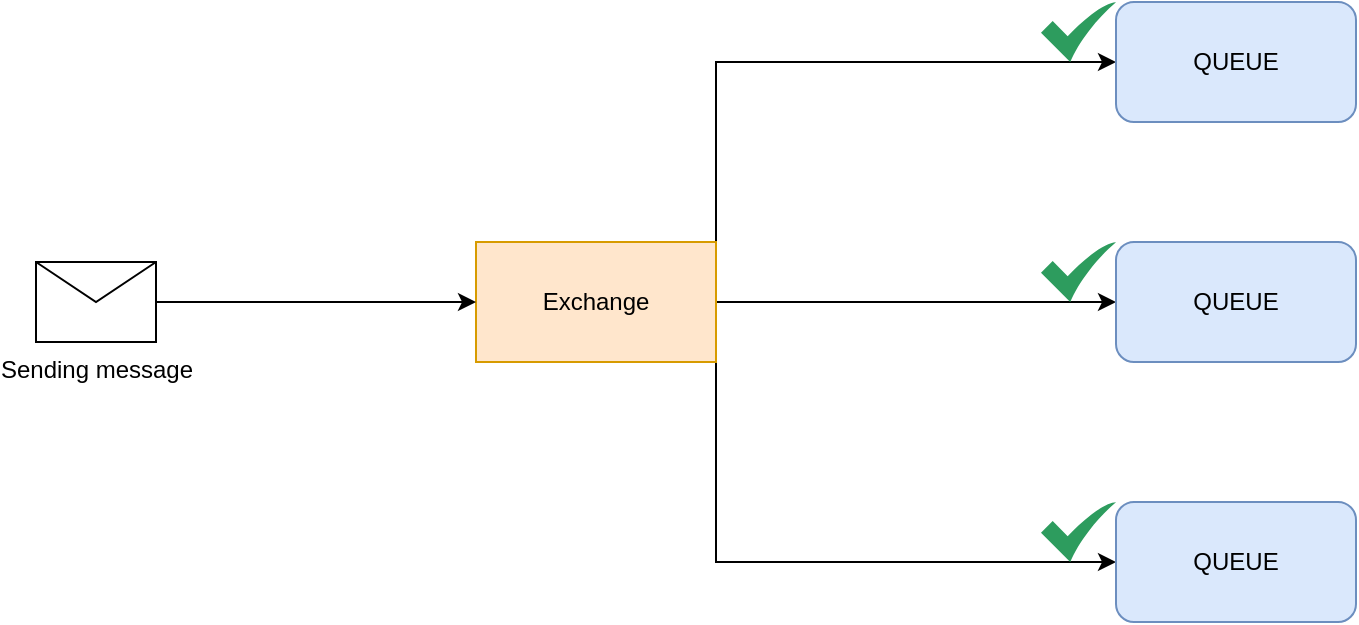 <mxfile version="24.7.7">
  <diagram name="Página-1" id="YxG6aqFPAaeFV0GtLodd">
    <mxGraphModel dx="1434" dy="752" grid="1" gridSize="10" guides="1" tooltips="1" connect="1" arrows="1" fold="1" page="1" pageScale="1" pageWidth="827" pageHeight="1169" math="0" shadow="0">
      <root>
        <mxCell id="0" />
        <mxCell id="1" parent="0" />
        <mxCell id="b8rluCNeTwZe7lozpSry-134" style="edgeStyle=orthogonalEdgeStyle;rounded=0;orthogonalLoop=1;jettySize=auto;html=1;exitX=1;exitY=0;exitDx=0;exitDy=0;entryX=0;entryY=0.5;entryDx=0;entryDy=0;" edge="1" parent="1" source="b8rluCNeTwZe7lozpSry-130" target="b8rluCNeTwZe7lozpSry-131">
          <mxGeometry relative="1" as="geometry" />
        </mxCell>
        <mxCell id="b8rluCNeTwZe7lozpSry-135" style="edgeStyle=orthogonalEdgeStyle;rounded=0;orthogonalLoop=1;jettySize=auto;html=1;exitX=1;exitY=0.5;exitDx=0;exitDy=0;entryX=0;entryY=0.5;entryDx=0;entryDy=0;" edge="1" parent="1" source="b8rluCNeTwZe7lozpSry-130" target="b8rluCNeTwZe7lozpSry-132">
          <mxGeometry relative="1" as="geometry" />
        </mxCell>
        <mxCell id="b8rluCNeTwZe7lozpSry-136" style="edgeStyle=orthogonalEdgeStyle;rounded=0;orthogonalLoop=1;jettySize=auto;html=1;exitX=1;exitY=1;exitDx=0;exitDy=0;entryX=0;entryY=0.5;entryDx=0;entryDy=0;" edge="1" parent="1" source="b8rluCNeTwZe7lozpSry-130" target="b8rluCNeTwZe7lozpSry-133">
          <mxGeometry relative="1" as="geometry">
            <Array as="points">
              <mxPoint x="370" y="530" />
            </Array>
          </mxGeometry>
        </mxCell>
        <mxCell id="b8rluCNeTwZe7lozpSry-130" value="Exchange" style="rounded=0;whiteSpace=wrap;html=1;fillColor=#ffe6cc;strokeColor=#d79b00;" vertex="1" parent="1">
          <mxGeometry x="250" y="370" width="120" height="60" as="geometry" />
        </mxCell>
        <mxCell id="b8rluCNeTwZe7lozpSry-131" value="QUEUE" style="rounded=1;whiteSpace=wrap;html=1;fillColor=#dae8fc;strokeColor=#6c8ebf;" vertex="1" parent="1">
          <mxGeometry x="570" y="250" width="120" height="60" as="geometry" />
        </mxCell>
        <mxCell id="b8rluCNeTwZe7lozpSry-132" value="QUEUE" style="rounded=1;whiteSpace=wrap;html=1;fillColor=#dae8fc;strokeColor=#6c8ebf;" vertex="1" parent="1">
          <mxGeometry x="570" y="370" width="120" height="60" as="geometry" />
        </mxCell>
        <mxCell id="b8rluCNeTwZe7lozpSry-133" value="QUEUE" style="rounded=1;whiteSpace=wrap;html=1;fillColor=#dae8fc;strokeColor=#6c8ebf;" vertex="1" parent="1">
          <mxGeometry x="570" y="500" width="120" height="60" as="geometry" />
        </mxCell>
        <mxCell id="b8rluCNeTwZe7lozpSry-141" value="" style="sketch=0;html=1;aspect=fixed;strokeColor=none;shadow=0;align=center;fillColor=#2D9C5E;verticalAlign=top;labelPosition=center;verticalLabelPosition=bottom;shape=mxgraph.gcp2.check" vertex="1" parent="1">
          <mxGeometry x="532.5" y="250" width="37.5" height="30" as="geometry" />
        </mxCell>
        <mxCell id="b8rluCNeTwZe7lozpSry-144" value="" style="sketch=0;html=1;aspect=fixed;strokeColor=none;shadow=0;align=center;fillColor=#2D9C5E;verticalAlign=top;labelPosition=center;verticalLabelPosition=bottom;shape=mxgraph.gcp2.check" vertex="1" parent="1">
          <mxGeometry x="532.5" y="370" width="37.5" height="30" as="geometry" />
        </mxCell>
        <mxCell id="b8rluCNeTwZe7lozpSry-148" value="" style="edgeStyle=orthogonalEdgeStyle;rounded=0;orthogonalLoop=1;jettySize=auto;html=1;" edge="1" parent="1" source="b8rluCNeTwZe7lozpSry-147" target="b8rluCNeTwZe7lozpSry-130">
          <mxGeometry relative="1" as="geometry" />
        </mxCell>
        <mxCell id="b8rluCNeTwZe7lozpSry-147" value="Sending message" style="shape=message;html=1;html=1;outlineConnect=0;labelPosition=center;verticalLabelPosition=bottom;align=center;verticalAlign=top;" vertex="1" parent="1">
          <mxGeometry x="30" y="380" width="60" height="40" as="geometry" />
        </mxCell>
        <mxCell id="b8rluCNeTwZe7lozpSry-153" value="" style="sketch=0;html=1;aspect=fixed;strokeColor=none;shadow=0;align=center;fillColor=#2D9C5E;verticalAlign=top;labelPosition=center;verticalLabelPosition=bottom;shape=mxgraph.gcp2.check" vertex="1" parent="1">
          <mxGeometry x="532.5" y="500" width="37.5" height="30" as="geometry" />
        </mxCell>
      </root>
    </mxGraphModel>
  </diagram>
</mxfile>
